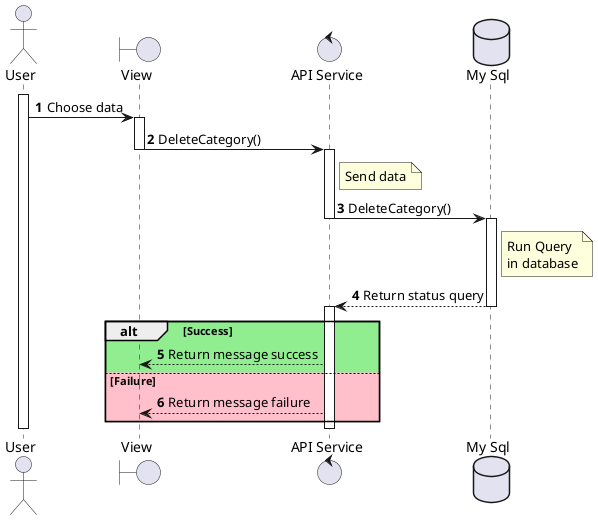 @startuml sequenceDiagram_ProductCategory_delete
actor User
boundary "View" as View
control "API Service" as APIService
database "My Sql" as DB

autonumber
activate User
User -> View : Choose data
activate View
View -> APIService : DeleteCategory()
deactivate View
activate APIService
note right of APIService: Send data
APIService -> DB : DeleteCategory()
deactivate APIService
activate DB
note right of DB: Run Query\nin database
DB --> APIService : Return status query
deactivate DB
activate APIService
alt #LightGreen Success
    APIService --> View : Return message success
else #Pink Failure
    APIService --> View : Return message failure
end
deactivate User
deactivate APIService
@enduml
